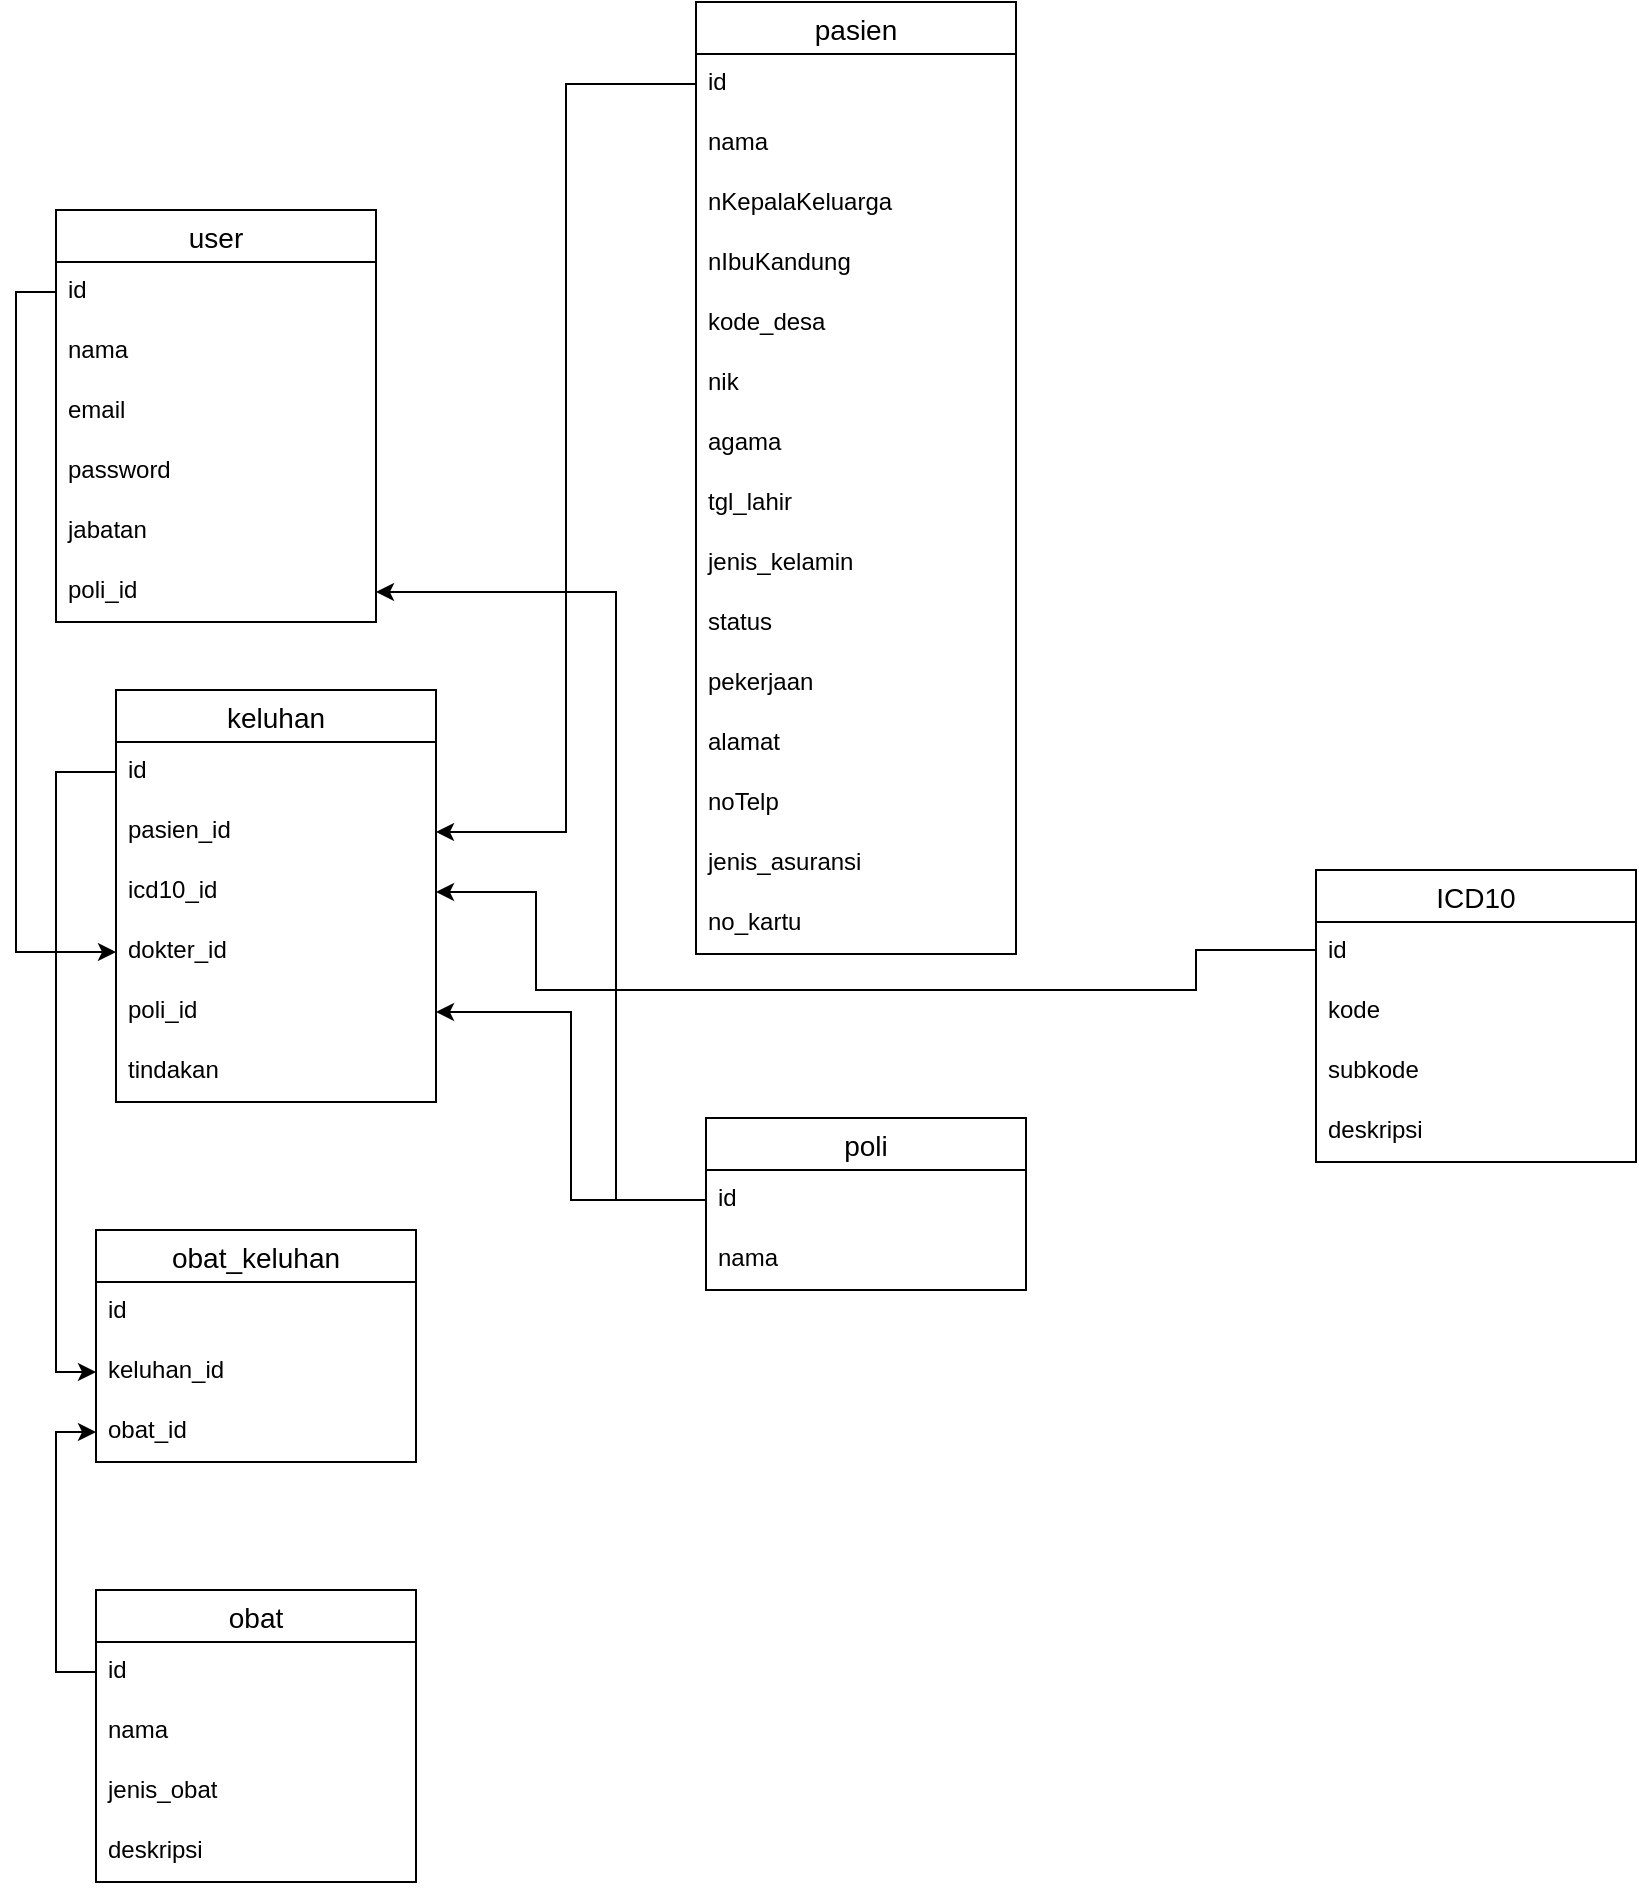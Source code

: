 <mxfile version="20.8.20" type="device"><diagram name="Page-1" id="ucpn4Q7qDLKm0nQJn43p"><mxGraphModel dx="1730" dy="400" grid="1" gridSize="10" guides="1" tooltips="1" connect="1" arrows="1" fold="1" page="1" pageScale="1" pageWidth="850" pageHeight="1100" math="0" shadow="0"><root><mxCell id="0"/><mxCell id="1" parent="0"/><mxCell id="6lwlhdfwveSrjPZ8DCFY-1" value="pasien" style="swimlane;fontStyle=0;childLayout=stackLayout;horizontal=1;startSize=26;horizontalStack=0;resizeParent=1;resizeParentMax=0;resizeLast=0;collapsible=1;marginBottom=0;align=center;fontSize=14;" parent="1" vertex="1"><mxGeometry x="340" y="46" width="160" height="476" as="geometry"/></mxCell><mxCell id="6lwlhdfwveSrjPZ8DCFY-2" value="id" style="text;strokeColor=none;fillColor=none;spacingLeft=4;spacingRight=4;overflow=hidden;rotatable=0;points=[[0,0.5],[1,0.5]];portConstraint=eastwest;fontSize=12;" parent="6lwlhdfwveSrjPZ8DCFY-1" vertex="1"><mxGeometry y="26" width="160" height="30" as="geometry"/></mxCell><mxCell id="6lwlhdfwveSrjPZ8DCFY-3" value="nama" style="text;strokeColor=none;fillColor=none;spacingLeft=4;spacingRight=4;overflow=hidden;rotatable=0;points=[[0,0.5],[1,0.5]];portConstraint=eastwest;fontSize=12;" parent="6lwlhdfwveSrjPZ8DCFY-1" vertex="1"><mxGeometry y="56" width="160" height="30" as="geometry"/></mxCell><mxCell id="6lwlhdfwveSrjPZ8DCFY-4" value="nKepalaKeluarga" style="text;strokeColor=none;fillColor=none;spacingLeft=4;spacingRight=4;overflow=hidden;rotatable=0;points=[[0,0.5],[1,0.5]];portConstraint=eastwest;fontSize=12;" parent="6lwlhdfwveSrjPZ8DCFY-1" vertex="1"><mxGeometry y="86" width="160" height="30" as="geometry"/></mxCell><mxCell id="6lwlhdfwveSrjPZ8DCFY-21" value="nIbuKandung" style="text;strokeColor=none;fillColor=none;spacingLeft=4;spacingRight=4;overflow=hidden;rotatable=0;points=[[0,0.5],[1,0.5]];portConstraint=eastwest;fontSize=12;" parent="6lwlhdfwveSrjPZ8DCFY-1" vertex="1"><mxGeometry y="116" width="160" height="30" as="geometry"/></mxCell><mxCell id="6lwlhdfwveSrjPZ8DCFY-22" value="kode_desa" style="text;strokeColor=none;fillColor=none;spacingLeft=4;spacingRight=4;overflow=hidden;rotatable=0;points=[[0,0.5],[1,0.5]];portConstraint=eastwest;fontSize=12;" parent="6lwlhdfwveSrjPZ8DCFY-1" vertex="1"><mxGeometry y="146" width="160" height="30" as="geometry"/></mxCell><mxCell id="yNoAeeHRraGYLmgi3e9n-14" value="nik" style="text;strokeColor=none;fillColor=none;spacingLeft=4;spacingRight=4;overflow=hidden;rotatable=0;points=[[0,0.5],[1,0.5]];portConstraint=eastwest;fontSize=12;" parent="6lwlhdfwveSrjPZ8DCFY-1" vertex="1"><mxGeometry y="176" width="160" height="30" as="geometry"/></mxCell><mxCell id="6lwlhdfwveSrjPZ8DCFY-24" value="agama" style="text;strokeColor=none;fillColor=none;spacingLeft=4;spacingRight=4;overflow=hidden;rotatable=0;points=[[0,0.5],[1,0.5]];portConstraint=eastwest;fontSize=12;" parent="6lwlhdfwveSrjPZ8DCFY-1" vertex="1"><mxGeometry y="206" width="160" height="30" as="geometry"/></mxCell><mxCell id="6lwlhdfwveSrjPZ8DCFY-29" value="tgl_lahir" style="text;strokeColor=none;fillColor=none;spacingLeft=4;spacingRight=4;overflow=hidden;rotatable=0;points=[[0,0.5],[1,0.5]];portConstraint=eastwest;fontSize=12;" parent="6lwlhdfwveSrjPZ8DCFY-1" vertex="1"><mxGeometry y="236" width="160" height="30" as="geometry"/></mxCell><mxCell id="6lwlhdfwveSrjPZ8DCFY-30" value="jenis_kelamin" style="text;strokeColor=none;fillColor=none;spacingLeft=4;spacingRight=4;overflow=hidden;rotatable=0;points=[[0,0.5],[1,0.5]];portConstraint=eastwest;fontSize=12;" parent="6lwlhdfwveSrjPZ8DCFY-1" vertex="1"><mxGeometry y="266" width="160" height="30" as="geometry"/></mxCell><mxCell id="6lwlhdfwveSrjPZ8DCFY-31" value="status" style="text;strokeColor=none;fillColor=none;spacingLeft=4;spacingRight=4;overflow=hidden;rotatable=0;points=[[0,0.5],[1,0.5]];portConstraint=eastwest;fontSize=12;" parent="6lwlhdfwveSrjPZ8DCFY-1" vertex="1"><mxGeometry y="296" width="160" height="30" as="geometry"/></mxCell><mxCell id="6lwlhdfwveSrjPZ8DCFY-32" value="pekerjaan" style="text;strokeColor=none;fillColor=none;spacingLeft=4;spacingRight=4;overflow=hidden;rotatable=0;points=[[0,0.5],[1,0.5]];portConstraint=eastwest;fontSize=12;" parent="6lwlhdfwveSrjPZ8DCFY-1" vertex="1"><mxGeometry y="326" width="160" height="30" as="geometry"/></mxCell><mxCell id="6lwlhdfwveSrjPZ8DCFY-33" value="alamat" style="text;strokeColor=none;fillColor=none;spacingLeft=4;spacingRight=4;overflow=hidden;rotatable=0;points=[[0,0.5],[1,0.5]];portConstraint=eastwest;fontSize=12;" parent="6lwlhdfwveSrjPZ8DCFY-1" vertex="1"><mxGeometry y="356" width="160" height="30" as="geometry"/></mxCell><mxCell id="6lwlhdfwveSrjPZ8DCFY-34" value="noTelp" style="text;strokeColor=none;fillColor=none;spacingLeft=4;spacingRight=4;overflow=hidden;rotatable=0;points=[[0,0.5],[1,0.5]];portConstraint=eastwest;fontSize=12;" parent="6lwlhdfwveSrjPZ8DCFY-1" vertex="1"><mxGeometry y="386" width="160" height="30" as="geometry"/></mxCell><mxCell id="6lwlhdfwveSrjPZ8DCFY-35" value="jenis_asuransi" style="text;strokeColor=none;fillColor=none;spacingLeft=4;spacingRight=4;overflow=hidden;rotatable=0;points=[[0,0.5],[1,0.5]];portConstraint=eastwest;fontSize=12;" parent="6lwlhdfwveSrjPZ8DCFY-1" vertex="1"><mxGeometry y="416" width="160" height="30" as="geometry"/></mxCell><mxCell id="6lwlhdfwveSrjPZ8DCFY-36" value="no_kartu" style="text;strokeColor=none;fillColor=none;spacingLeft=4;spacingRight=4;overflow=hidden;rotatable=0;points=[[0,0.5],[1,0.5]];portConstraint=eastwest;fontSize=12;" parent="6lwlhdfwveSrjPZ8DCFY-1" vertex="1"><mxGeometry y="446" width="160" height="30" as="geometry"/></mxCell><mxCell id="6lwlhdfwveSrjPZ8DCFY-5" value="user" style="swimlane;fontStyle=0;childLayout=stackLayout;horizontal=1;startSize=26;horizontalStack=0;resizeParent=1;resizeParentMax=0;resizeLast=0;collapsible=1;marginBottom=0;align=center;fontSize=14;" parent="1" vertex="1"><mxGeometry x="20" y="150" width="160" height="206" as="geometry"/></mxCell><mxCell id="6lwlhdfwveSrjPZ8DCFY-6" value="id" style="text;strokeColor=none;fillColor=none;spacingLeft=4;spacingRight=4;overflow=hidden;rotatable=0;points=[[0,0.5],[1,0.5]];portConstraint=eastwest;fontSize=12;" parent="6lwlhdfwveSrjPZ8DCFY-5" vertex="1"><mxGeometry y="26" width="160" height="30" as="geometry"/></mxCell><mxCell id="6lwlhdfwveSrjPZ8DCFY-7" value="nama" style="text;strokeColor=none;fillColor=none;spacingLeft=4;spacingRight=4;overflow=hidden;rotatable=0;points=[[0,0.5],[1,0.5]];portConstraint=eastwest;fontSize=12;" parent="6lwlhdfwveSrjPZ8DCFY-5" vertex="1"><mxGeometry y="56" width="160" height="30" as="geometry"/></mxCell><mxCell id="yNoAeeHRraGYLmgi3e9n-13" value="email" style="text;strokeColor=none;fillColor=none;spacingLeft=4;spacingRight=4;overflow=hidden;rotatable=0;points=[[0,0.5],[1,0.5]];portConstraint=eastwest;fontSize=12;" parent="6lwlhdfwveSrjPZ8DCFY-5" vertex="1"><mxGeometry y="86" width="160" height="30" as="geometry"/></mxCell><mxCell id="6lwlhdfwveSrjPZ8DCFY-8" value="password" style="text;strokeColor=none;fillColor=none;spacingLeft=4;spacingRight=4;overflow=hidden;rotatable=0;points=[[0,0.5],[1,0.5]];portConstraint=eastwest;fontSize=12;" parent="6lwlhdfwveSrjPZ8DCFY-5" vertex="1"><mxGeometry y="116" width="160" height="30" as="geometry"/></mxCell><mxCell id="6lwlhdfwveSrjPZ8DCFY-37" value="jabatan" style="text;strokeColor=none;fillColor=none;spacingLeft=4;spacingRight=4;overflow=hidden;rotatable=0;points=[[0,0.5],[1,0.5]];portConstraint=eastwest;fontSize=12;" parent="6lwlhdfwveSrjPZ8DCFY-5" vertex="1"><mxGeometry y="146" width="160" height="30" as="geometry"/></mxCell><mxCell id="6lwlhdfwveSrjPZ8DCFY-58" value="poli_id" style="text;strokeColor=none;fillColor=none;spacingLeft=4;spacingRight=4;overflow=hidden;rotatable=0;points=[[0,0.5],[1,0.5]];portConstraint=eastwest;fontSize=12;" parent="6lwlhdfwveSrjPZ8DCFY-5" vertex="1"><mxGeometry y="176" width="160" height="30" as="geometry"/></mxCell><mxCell id="6lwlhdfwveSrjPZ8DCFY-9" value="obat" style="swimlane;fontStyle=0;childLayout=stackLayout;horizontal=1;startSize=26;horizontalStack=0;resizeParent=1;resizeParentMax=0;resizeLast=0;collapsible=1;marginBottom=0;align=center;fontSize=14;" parent="1" vertex="1"><mxGeometry x="40" y="840" width="160" height="146" as="geometry"/></mxCell><mxCell id="6lwlhdfwveSrjPZ8DCFY-10" value="id" style="text;strokeColor=none;fillColor=none;spacingLeft=4;spacingRight=4;overflow=hidden;rotatable=0;points=[[0,0.5],[1,0.5]];portConstraint=eastwest;fontSize=12;" parent="6lwlhdfwveSrjPZ8DCFY-9" vertex="1"><mxGeometry y="26" width="160" height="30" as="geometry"/></mxCell><mxCell id="6lwlhdfwveSrjPZ8DCFY-11" value="nama" style="text;strokeColor=none;fillColor=none;spacingLeft=4;spacingRight=4;overflow=hidden;rotatable=0;points=[[0,0.5],[1,0.5]];portConstraint=eastwest;fontSize=12;" parent="6lwlhdfwveSrjPZ8DCFY-9" vertex="1"><mxGeometry y="56" width="160" height="30" as="geometry"/></mxCell><mxCell id="yNoAeeHRraGYLmgi3e9n-1" value="jenis_obat" style="text;strokeColor=none;fillColor=none;spacingLeft=4;spacingRight=4;overflow=hidden;rotatable=0;points=[[0,0.5],[1,0.5]];portConstraint=eastwest;fontSize=12;" parent="6lwlhdfwveSrjPZ8DCFY-9" vertex="1"><mxGeometry y="86" width="160" height="30" as="geometry"/></mxCell><mxCell id="6lwlhdfwveSrjPZ8DCFY-12" value="deskripsi" style="text;strokeColor=none;fillColor=none;spacingLeft=4;spacingRight=4;overflow=hidden;rotatable=0;points=[[0,0.5],[1,0.5]];portConstraint=eastwest;fontSize=12;" parent="6lwlhdfwveSrjPZ8DCFY-9" vertex="1"><mxGeometry y="116" width="160" height="30" as="geometry"/></mxCell><mxCell id="6lwlhdfwveSrjPZ8DCFY-13" value="ICD10" style="swimlane;fontStyle=0;childLayout=stackLayout;horizontal=1;startSize=26;horizontalStack=0;resizeParent=1;resizeParentMax=0;resizeLast=0;collapsible=1;marginBottom=0;align=center;fontSize=14;" parent="1" vertex="1"><mxGeometry x="650" y="480" width="160" height="146" as="geometry"/></mxCell><mxCell id="6lwlhdfwveSrjPZ8DCFY-14" value="id" style="text;strokeColor=none;fillColor=none;spacingLeft=4;spacingRight=4;overflow=hidden;rotatable=0;points=[[0,0.5],[1,0.5]];portConstraint=eastwest;fontSize=12;" parent="6lwlhdfwveSrjPZ8DCFY-13" vertex="1"><mxGeometry y="26" width="160" height="30" as="geometry"/></mxCell><mxCell id="6lwlhdfwveSrjPZ8DCFY-15" value="kode" style="text;strokeColor=none;fillColor=none;spacingLeft=4;spacingRight=4;overflow=hidden;rotatable=0;points=[[0,0.5],[1,0.5]];portConstraint=eastwest;fontSize=12;" parent="6lwlhdfwveSrjPZ8DCFY-13" vertex="1"><mxGeometry y="56" width="160" height="30" as="geometry"/></mxCell><mxCell id="zN1dqMfkEU8EcGs2rUs9-1" value="subkode" style="text;strokeColor=none;fillColor=none;spacingLeft=4;spacingRight=4;overflow=hidden;rotatable=0;points=[[0,0.5],[1,0.5]];portConstraint=eastwest;fontSize=12;" vertex="1" parent="6lwlhdfwveSrjPZ8DCFY-13"><mxGeometry y="86" width="160" height="30" as="geometry"/></mxCell><mxCell id="6lwlhdfwveSrjPZ8DCFY-16" value="deskripsi" style="text;strokeColor=none;fillColor=none;spacingLeft=4;spacingRight=4;overflow=hidden;rotatable=0;points=[[0,0.5],[1,0.5]];portConstraint=eastwest;fontSize=12;" parent="6lwlhdfwveSrjPZ8DCFY-13" vertex="1"><mxGeometry y="116" width="160" height="30" as="geometry"/></mxCell><mxCell id="6lwlhdfwveSrjPZ8DCFY-25" value="keluhan" style="swimlane;fontStyle=0;childLayout=stackLayout;horizontal=1;startSize=26;horizontalStack=0;resizeParent=1;resizeParentMax=0;resizeLast=0;collapsible=1;marginBottom=0;align=center;fontSize=14;" parent="1" vertex="1"><mxGeometry x="50" y="390" width="160" height="206" as="geometry"/></mxCell><mxCell id="6lwlhdfwveSrjPZ8DCFY-51" value="id" style="text;strokeColor=none;fillColor=none;spacingLeft=4;spacingRight=4;overflow=hidden;rotatable=0;points=[[0,0.5],[1,0.5]];portConstraint=eastwest;fontSize=12;" parent="6lwlhdfwveSrjPZ8DCFY-25" vertex="1"><mxGeometry y="26" width="160" height="30" as="geometry"/></mxCell><mxCell id="6lwlhdfwveSrjPZ8DCFY-26" value="pasien_id" style="text;strokeColor=none;fillColor=none;spacingLeft=4;spacingRight=4;overflow=hidden;rotatable=0;points=[[0,0.5],[1,0.5]];portConstraint=eastwest;fontSize=12;" parent="6lwlhdfwveSrjPZ8DCFY-25" vertex="1"><mxGeometry y="56" width="160" height="30" as="geometry"/></mxCell><mxCell id="6lwlhdfwveSrjPZ8DCFY-27" value="icd10_id" style="text;strokeColor=none;fillColor=none;spacingLeft=4;spacingRight=4;overflow=hidden;rotatable=0;points=[[0,0.5],[1,0.5]];portConstraint=eastwest;fontSize=12;" parent="6lwlhdfwveSrjPZ8DCFY-25" vertex="1"><mxGeometry y="86" width="160" height="30" as="geometry"/></mxCell><mxCell id="6lwlhdfwveSrjPZ8DCFY-44" value="dokter_id" style="text;strokeColor=none;fillColor=none;spacingLeft=4;spacingRight=4;overflow=hidden;rotatable=0;points=[[0,0.5],[1,0.5]];portConstraint=eastwest;fontSize=12;" parent="6lwlhdfwveSrjPZ8DCFY-25" vertex="1"><mxGeometry y="116" width="160" height="30" as="geometry"/></mxCell><mxCell id="6lwlhdfwveSrjPZ8DCFY-52" value="poli_id" style="text;strokeColor=none;fillColor=none;spacingLeft=4;spacingRight=4;overflow=hidden;rotatable=0;points=[[0,0.5],[1,0.5]];portConstraint=eastwest;fontSize=12;" parent="6lwlhdfwveSrjPZ8DCFY-25" vertex="1"><mxGeometry y="146" width="160" height="30" as="geometry"/></mxCell><mxCell id="6lwlhdfwveSrjPZ8DCFY-28" value="tindakan" style="text;strokeColor=none;fillColor=none;spacingLeft=4;spacingRight=4;overflow=hidden;rotatable=0;points=[[0,0.5],[1,0.5]];portConstraint=eastwest;fontSize=12;" parent="6lwlhdfwveSrjPZ8DCFY-25" vertex="1"><mxGeometry y="176" width="160" height="30" as="geometry"/></mxCell><mxCell id="6lwlhdfwveSrjPZ8DCFY-46" style="edgeStyle=orthogonalEdgeStyle;rounded=0;orthogonalLoop=1;jettySize=auto;html=1;exitX=0;exitY=0.5;exitDx=0;exitDy=0;entryX=0;entryY=0.5;entryDx=0;entryDy=0;" parent="1" source="6lwlhdfwveSrjPZ8DCFY-6" target="6lwlhdfwveSrjPZ8DCFY-44" edge="1"><mxGeometry relative="1" as="geometry"/></mxCell><mxCell id="6lwlhdfwveSrjPZ8DCFY-47" style="edgeStyle=orthogonalEdgeStyle;rounded=0;orthogonalLoop=1;jettySize=auto;html=1;exitX=0;exitY=0.5;exitDx=0;exitDy=0;entryX=1;entryY=0.5;entryDx=0;entryDy=0;" parent="1" source="6lwlhdfwveSrjPZ8DCFY-14" target="6lwlhdfwveSrjPZ8DCFY-27" edge="1"><mxGeometry relative="1" as="geometry"><Array as="points"><mxPoint x="590" y="520"/><mxPoint x="590" y="540"/><mxPoint x="260" y="540"/><mxPoint x="260" y="491"/></Array></mxGeometry></mxCell><mxCell id="6lwlhdfwveSrjPZ8DCFY-49" style="edgeStyle=orthogonalEdgeStyle;rounded=0;orthogonalLoop=1;jettySize=auto;html=1;exitX=0;exitY=0.5;exitDx=0;exitDy=0;entryX=1;entryY=0.5;entryDx=0;entryDy=0;" parent="1" source="6lwlhdfwveSrjPZ8DCFY-2" target="6lwlhdfwveSrjPZ8DCFY-26" edge="1"><mxGeometry relative="1" as="geometry"/></mxCell><mxCell id="6lwlhdfwveSrjPZ8DCFY-53" value="poli" style="swimlane;fontStyle=0;childLayout=stackLayout;horizontal=1;startSize=26;horizontalStack=0;resizeParent=1;resizeParentMax=0;resizeLast=0;collapsible=1;marginBottom=0;align=center;fontSize=14;" parent="1" vertex="1"><mxGeometry x="345" y="604" width="160" height="86" as="geometry"/></mxCell><mxCell id="6lwlhdfwveSrjPZ8DCFY-54" value="id" style="text;strokeColor=none;fillColor=none;spacingLeft=4;spacingRight=4;overflow=hidden;rotatable=0;points=[[0,0.5],[1,0.5]];portConstraint=eastwest;fontSize=12;" parent="6lwlhdfwveSrjPZ8DCFY-53" vertex="1"><mxGeometry y="26" width="160" height="30" as="geometry"/></mxCell><mxCell id="6lwlhdfwveSrjPZ8DCFY-55" value="nama" style="text;strokeColor=none;fillColor=none;spacingLeft=4;spacingRight=4;overflow=hidden;rotatable=0;points=[[0,0.5],[1,0.5]];portConstraint=eastwest;fontSize=12;" parent="6lwlhdfwveSrjPZ8DCFY-53" vertex="1"><mxGeometry y="56" width="160" height="30" as="geometry"/></mxCell><mxCell id="6lwlhdfwveSrjPZ8DCFY-57" style="edgeStyle=orthogonalEdgeStyle;rounded=0;orthogonalLoop=1;jettySize=auto;html=1;exitX=0;exitY=0.5;exitDx=0;exitDy=0;entryX=1;entryY=0.5;entryDx=0;entryDy=0;" parent="1" source="6lwlhdfwveSrjPZ8DCFY-54" target="6lwlhdfwveSrjPZ8DCFY-52" edge="1"><mxGeometry relative="1" as="geometry"/></mxCell><mxCell id="6lwlhdfwveSrjPZ8DCFY-59" style="edgeStyle=orthogonalEdgeStyle;rounded=0;orthogonalLoop=1;jettySize=auto;html=1;exitX=0;exitY=0.5;exitDx=0;exitDy=0;entryX=1;entryY=0.5;entryDx=0;entryDy=0;" parent="1" source="6lwlhdfwveSrjPZ8DCFY-54" target="6lwlhdfwveSrjPZ8DCFY-58" edge="1"><mxGeometry relative="1" as="geometry"><Array as="points"><mxPoint x="300" y="341"/></Array></mxGeometry></mxCell><mxCell id="KWo25iB2R31Hsd26GPxA-1" value="obat_keluhan" style="swimlane;fontStyle=0;childLayout=stackLayout;horizontal=1;startSize=26;horizontalStack=0;resizeParent=1;resizeParentMax=0;resizeLast=0;collapsible=1;marginBottom=0;align=center;fontSize=14;" parent="1" vertex="1"><mxGeometry x="40" y="660" width="160" height="116" as="geometry"/></mxCell><mxCell id="KWo25iB2R31Hsd26GPxA-2" value="id" style="text;strokeColor=none;fillColor=none;spacingLeft=4;spacingRight=4;overflow=hidden;rotatable=0;points=[[0,0.5],[1,0.5]];portConstraint=eastwest;fontSize=12;" parent="KWo25iB2R31Hsd26GPxA-1" vertex="1"><mxGeometry y="26" width="160" height="30" as="geometry"/></mxCell><mxCell id="KWo25iB2R31Hsd26GPxA-3" value="keluhan_id" style="text;strokeColor=none;fillColor=none;spacingLeft=4;spacingRight=4;overflow=hidden;rotatable=0;points=[[0,0.5],[1,0.5]];portConstraint=eastwest;fontSize=12;" parent="KWo25iB2R31Hsd26GPxA-1" vertex="1"><mxGeometry y="56" width="160" height="30" as="geometry"/></mxCell><mxCell id="KWo25iB2R31Hsd26GPxA-4" value="obat_id" style="text;strokeColor=none;fillColor=none;spacingLeft=4;spacingRight=4;overflow=hidden;rotatable=0;points=[[0,0.5],[1,0.5]];portConstraint=eastwest;fontSize=12;" parent="KWo25iB2R31Hsd26GPxA-1" vertex="1"><mxGeometry y="86" width="160" height="30" as="geometry"/></mxCell><mxCell id="KWo25iB2R31Hsd26GPxA-6" style="edgeStyle=orthogonalEdgeStyle;rounded=0;orthogonalLoop=1;jettySize=auto;html=1;entryX=0;entryY=0.5;entryDx=0;entryDy=0;" parent="1" source="6lwlhdfwveSrjPZ8DCFY-51" target="KWo25iB2R31Hsd26GPxA-3" edge="1"><mxGeometry relative="1" as="geometry"/></mxCell><mxCell id="KWo25iB2R31Hsd26GPxA-7" style="edgeStyle=orthogonalEdgeStyle;rounded=0;orthogonalLoop=1;jettySize=auto;html=1;entryX=0;entryY=0.5;entryDx=0;entryDy=0;" parent="1" source="6lwlhdfwveSrjPZ8DCFY-10" target="KWo25iB2R31Hsd26GPxA-4" edge="1"><mxGeometry relative="1" as="geometry"/></mxCell></root></mxGraphModel></diagram></mxfile>